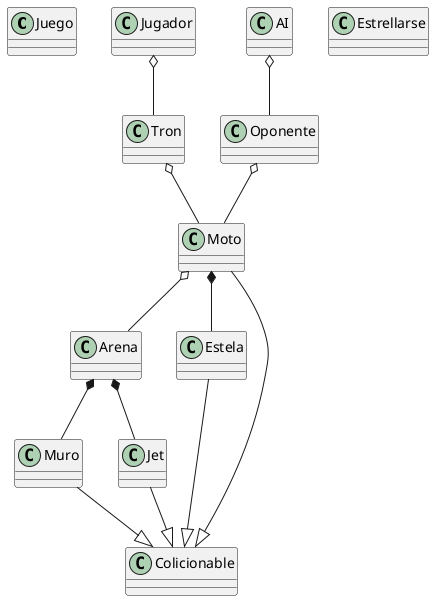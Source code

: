 @startuml

class Juego
class Jugador
class AI
class Moto
class Tron 
class Arena 
class Oponente
class Muro
class Jet
class Estrellarse
class Estela
class Colicionable

Moto o-- Arena
Tron o-- Moto
Jugador o-- Tron
Oponente o-- Moto
AI o-- Oponente
Moto *-- Estela
Arena *-- Muro
Arena *-- Jet
Moto --|> Colicionable
Jet --|> Colicionable
Muro --|> Colicionable
Estela --|> Colicionable




@enduml